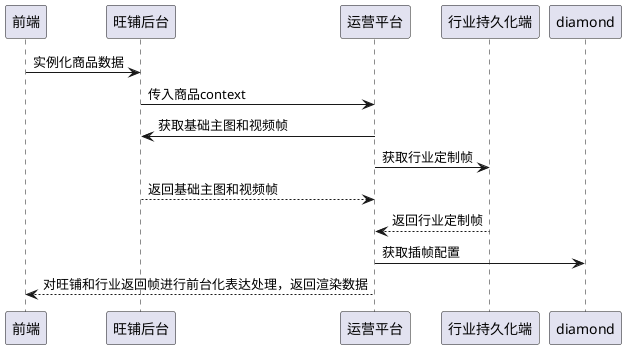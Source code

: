 @startuml
前端 -> 旺铺后台: 实例化商品数据
旺铺后台 -> 运营平台: 传入商品context
运营平台 -> 旺铺后台: 获取基础主图和视频帧
运营平台 -> 行业持久化端: 获取行业定制帧
旺铺后台  --> 运营平台: 返回基础主图和视频帧
行业持久化端 --> 运营平台: 返回行业定制帧
运营平台 -> diamond: 获取插帧配置
运营平台 --> 前端: 对旺铺和行业返回帧进行前台化表达处理，返回渲染数据
@enduml